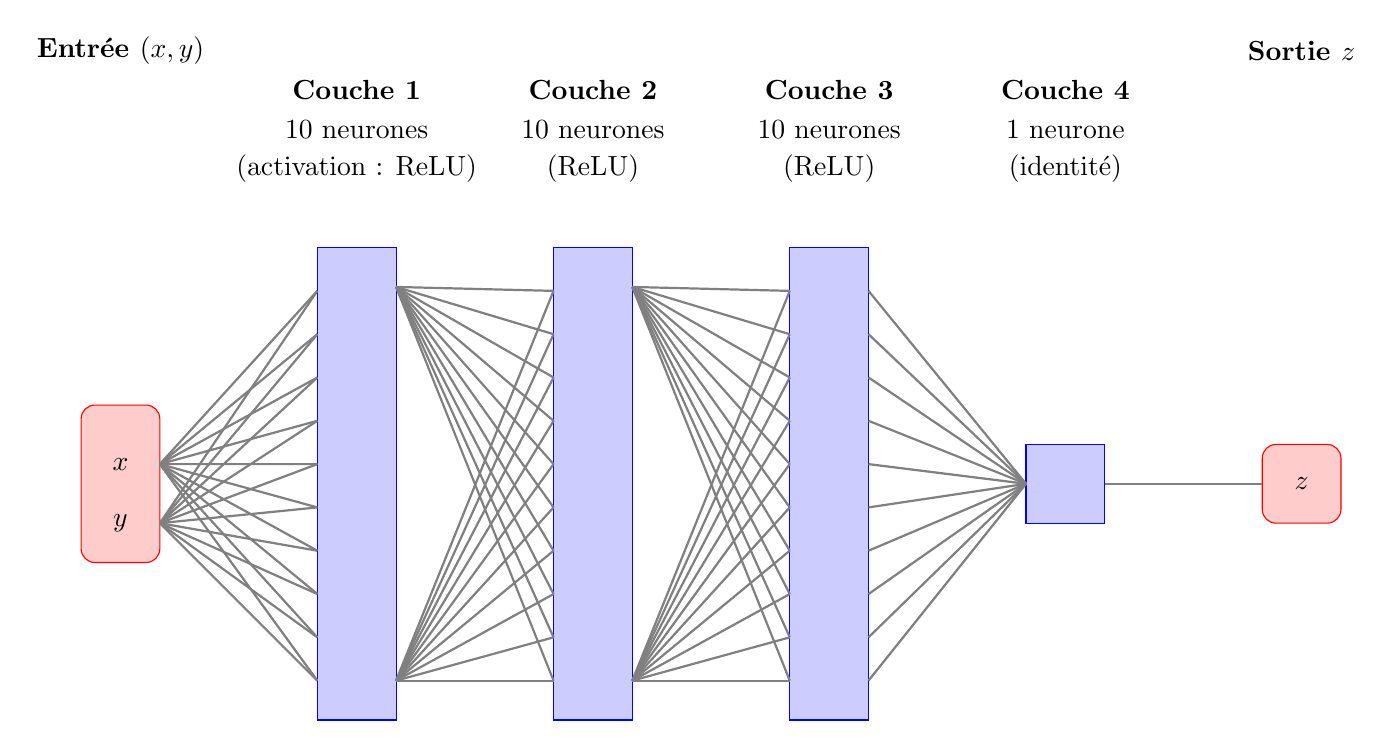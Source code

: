 \begin{tikzpicture}[scale=1]
 
\filldraw[fill=red!20, draw=red, rounded corners=5pt] (0,2) rectangle ++ (1,2);

\filldraw[fill=blue!20, draw=blue] (3,0) rectangle ++ (1,6);

\filldraw[fill=blue!20, draw=blue] (6,0) rectangle ++ (1,6);

\filldraw[fill=blue!20, draw=blue] (9,0) rectangle ++ (1,6);

\filldraw[fill=blue!20, draw=blue] (12,2.5) rectangle ++ (1,1);

\filldraw[fill=red!20, draw=red, rounded corners=5pt] (15,2.5) rectangle ++ (1,1);

\node at (0.5,8.5) {\bf Entrée $(x,y)$};

\node at (3.5,8) {\bf Couche 1};
\node at (3.5,7.5) {$10$ neurones};
\node at (3.5,7) {(activation : ReLU)};

\node at (6.5,8) {\bf Couche 2};
\node at (6.5,7.5) {$10$ neurones};
\node at (6.5,7) {(ReLU)};

\node at (9.5,8) {\bf Couche 3};
\node at (9.5,7.5) {$10$ neurones};
\node at (9.5,7) {(ReLU)};

\node at (12.5,8) {\bf Couche 4};
\node at (12.5,7.5) {$1$ neurone};
\node at (12.5,7) {(identité)};

\node at (15.5,8.5) {\bf  Sortie $z$};

\node at (0.5,3.25) {$x$};
\node at (0.5,2.5) {$y$};

\node at (15.5,3) {$z$};


\foreach \y in {0,...,9}{
  \draw[gray, thick] (1,3.25)--(3,0.5+0.55*\y);
}
\foreach \y in {0,...,9}{
  \draw[gray, thick] (1,2.5)--(3,0.5+0.55*\y);
}

\foreach \y in {0,...,9}{
  \draw[gray, thick] (4,5.5)--(6,0.5+0.55*\y);
}
\foreach \y in {0,...,9}{
  \draw[gray, thick] (4,0.5)--(6,0.5+0.55*\y);
}

\foreach \y in {0,...,9}{
  \draw[gray, thick] (7,5.5)--(9,0.5+0.55*\y);
}
\foreach \y in {0,...,9}{
  \draw[gray, thick] (7,0.5)--(9,0.5+0.55*\y);
}

\foreach \y in {0,...,9}{
  \draw[gray, thick] (10,0.5+0.55*\y)--(12,3);
}

  \draw[gray, thick] (13,3)-- ++(2,0);

\end{tikzpicture}  